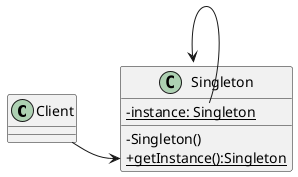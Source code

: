 @startuml Singleton
skinparam classAttributeIconSize 0
'skinparam linetype ortho
'skinparam linetype polyline

class Client{

}
class Singleton{
    {static}-instance: Singleton
    -Singleton()
    {static}+getInstance():Singleton
}
Singleton::instance --> Singleton
Client -right-> Singleton::getInstance
@enduml